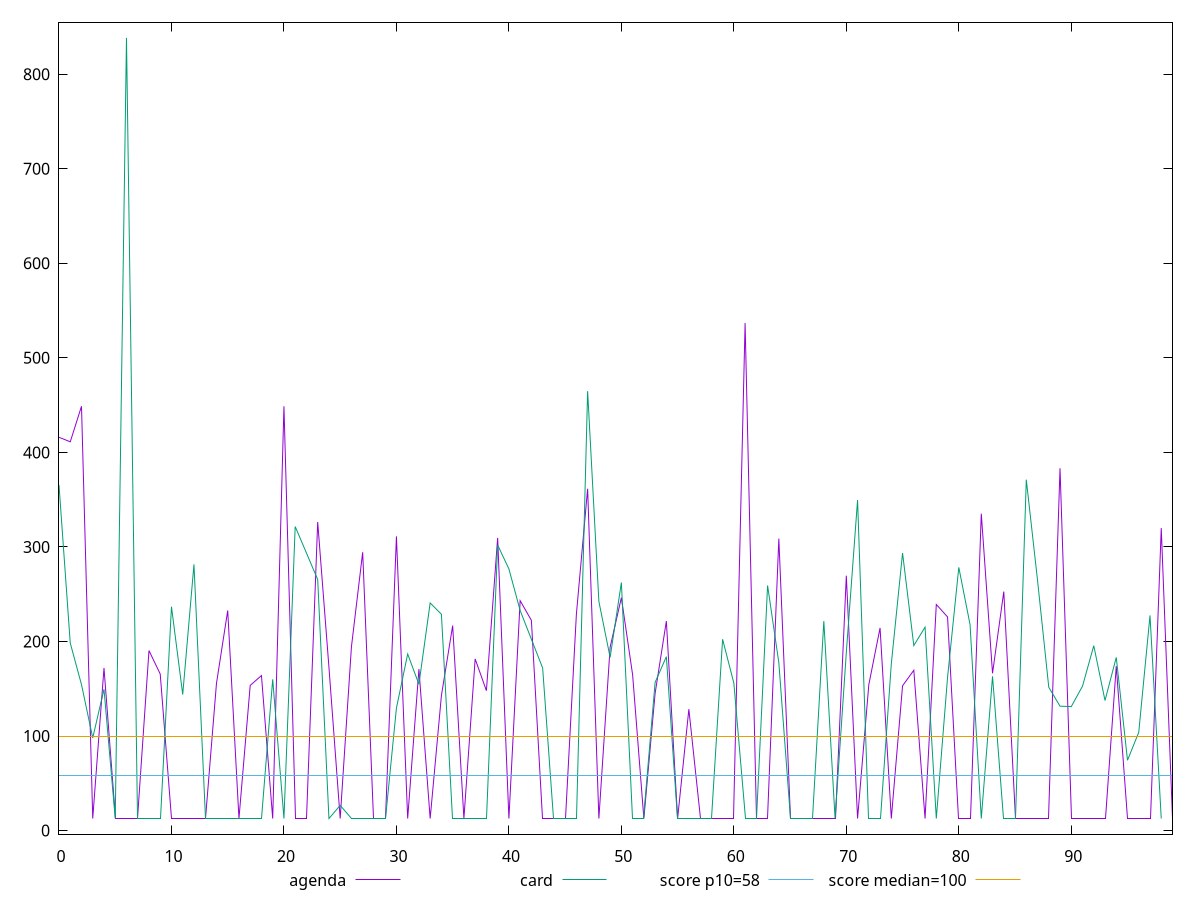 reset

$agenda <<EOF
0 416
1 411.1999999999993
2 448.8
3 12.8
4 172
5 12.8
6 12.8
7 12.8
8 190.4
9 165.60000000000002
10 12.8
11 12.8
12 12.8
13 12.8
14 155.60000000000002
15 232.8
16 12.8
17 153.60000000000002
18 164.00000000000074
19 12.8
20 448.8
21 12.8
22 12.8
23 326.40000000000003
24 172.8
25 12.8
26 194.4
27 294.40000000000146
28 12.8
29 12.8
30 311.20000000000005
31 12.8
32 170.8
33 12.8
34 142.79999999999927
35 216.8
36 12.8
37 181.60000000000002
38 148
39 309.6
40 12.8
41 243.20000000000002
42 222.4
43 12.8
44 12.8
45 12.8
46 228.8
47 361.6
48 12.8
49 194
50 246.4
51 164.8
52 12.8
53 145.20000000000002
54 221.60000000000002
55 12.8
56 128.4
57 12.8
58 12.8
59 12.8
60 12.8
61 536.8000000000001
62 12.8
63 12.8
64 308.8
65 12.8
66 12.8
67 12.8
68 12.8
69 12.8
70 269.6
71 12.8
72 154.4
73 214.4
74 12.8
75 153.20000000000002
76 169.59999999999928
77 12.8
78 239.20000000000002
79 226
80 12.8
81 12.8
82 335.20000000000005
83 166.4
84 252.8
85 12.8
86 12.8
87 12.8
88 12.8
89 383.20000000000005
90 12.8
91 12.8
92 12.8
93 12.8
94 174
95 12.8
96 12.8
97 12.8
98 320
99 12.8
EOF

$card <<EOF
0 365.6
1 198.4
2 154.4
3 98
4 149.6
5 12.8
6 838.4000000000015
7 12.8
8 12.8
9 12.8
10 236.8
11 144
12 281.6
13 12.8
14 12.8
15 12.8
16 12.8
17 12.8
18 12.8
19 160
20 12.8
21 321.6
22 293.5999999999993
23 265.6
24 12.8
25 26.666666666666664
26 12.8
27 12.8
28 12.8
29 12.8
30 129.6
31 186.8
32 154.8
33 240.8
34 228.8
35 12.8
36 12.8
37 12.8
38 12.8
39 302
40 276.8
41 232.8
42 202.4
43 172
44 12.8
45 12.8
46 12.8
47 464.8
48 242.4
49 183.20000000000002
50 262.40000000000003
51 12.8
52 12.8
53 156.8
54 184
55 12.8
56 12.8
57 12.8
58 12.8
59 202.4
60 156
61 12.8
62 12.8
63 259.2
64 177.60000000000002
65 12.8
66 12.8
67 12.8
68 221.60000000000002
69 12.8
70 188.4
71 349.6
72 12.8
73 12.8
74 176.4
75 293.6
76 195.73333333333335
77 215.20000000000002
78 12.8
79 162
80 278.40000000000003
81 218
82 12.8
83 163.20000000000002
84 12.8
85 12.8
86 371.20000000000005
87 264.8
88 151.6
89 131.6
90 131.20000000000002
91 152.8
92 195.60000000000002
93 137.6
94 183.20000000000002
95 74.4
96 104
97 227.60000000000002
98 12.8
EOF

set key outside below
set xrange [0:99]
set yrange [-3.712000000000028:854.9120000000015]
set trange [-3.712000000000028:854.9120000000015]
set terminal svg size 640, 520 enhanced background rgb 'white'
set output "reports/report_00027_2021-02-24T12-40-31.850Z/estimated-input-latency/comparison/line/1_vs_2.svg"

plot $agenda title "agenda" with line, \
     $card title "card" with line, \
     58 title "score p10=58", \
     100 title "score median=100"

reset
